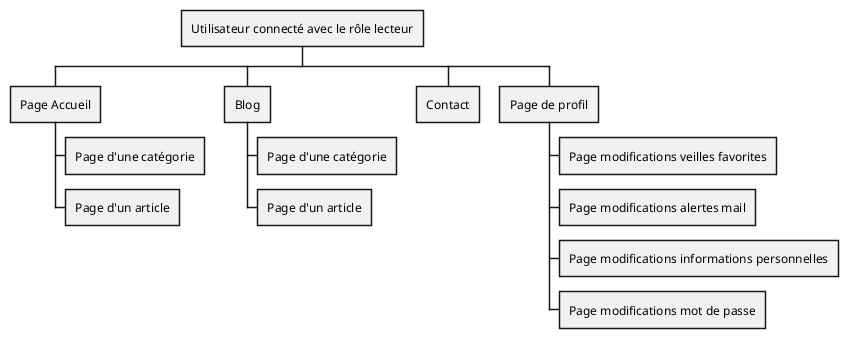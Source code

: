 @startwbs
+ Utilisateur connecté avec le rôle lecteur
++ Page Accueil
+++ Page d'une catégorie
+++ Page d'un article
++ Blog
+++ Page d'une catégorie
+++ Page d'un article
++ Contact
++ Page de profil
+++ Page modifications veilles favorites
+++ Page modifications alertes mail
+++ Page modifications informations personnelles
+++ Page modifications mot de passe
@endwbs
